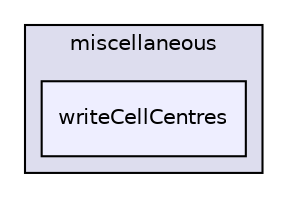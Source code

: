 digraph "applications/utilities/postProcessing/miscellaneous/writeCellCentres" {
  bgcolor=transparent;
  compound=true
  node [ fontsize="10", fontname="Helvetica"];
  edge [ labelfontsize="10", labelfontname="Helvetica"];
  subgraph clusterdir_2e3c7ef0b2b6965fe976cda0e513e145 {
    graph [ bgcolor="#ddddee", pencolor="black", label="miscellaneous" fontname="Helvetica", fontsize="10", URL="dir_2e3c7ef0b2b6965fe976cda0e513e145.html"]
  dir_92b0ba306dcdf0c551ffc334e3e4865e [shape=box, label="writeCellCentres", style="filled", fillcolor="#eeeeff", pencolor="black", URL="dir_92b0ba306dcdf0c551ffc334e3e4865e.html"];
  }
}
